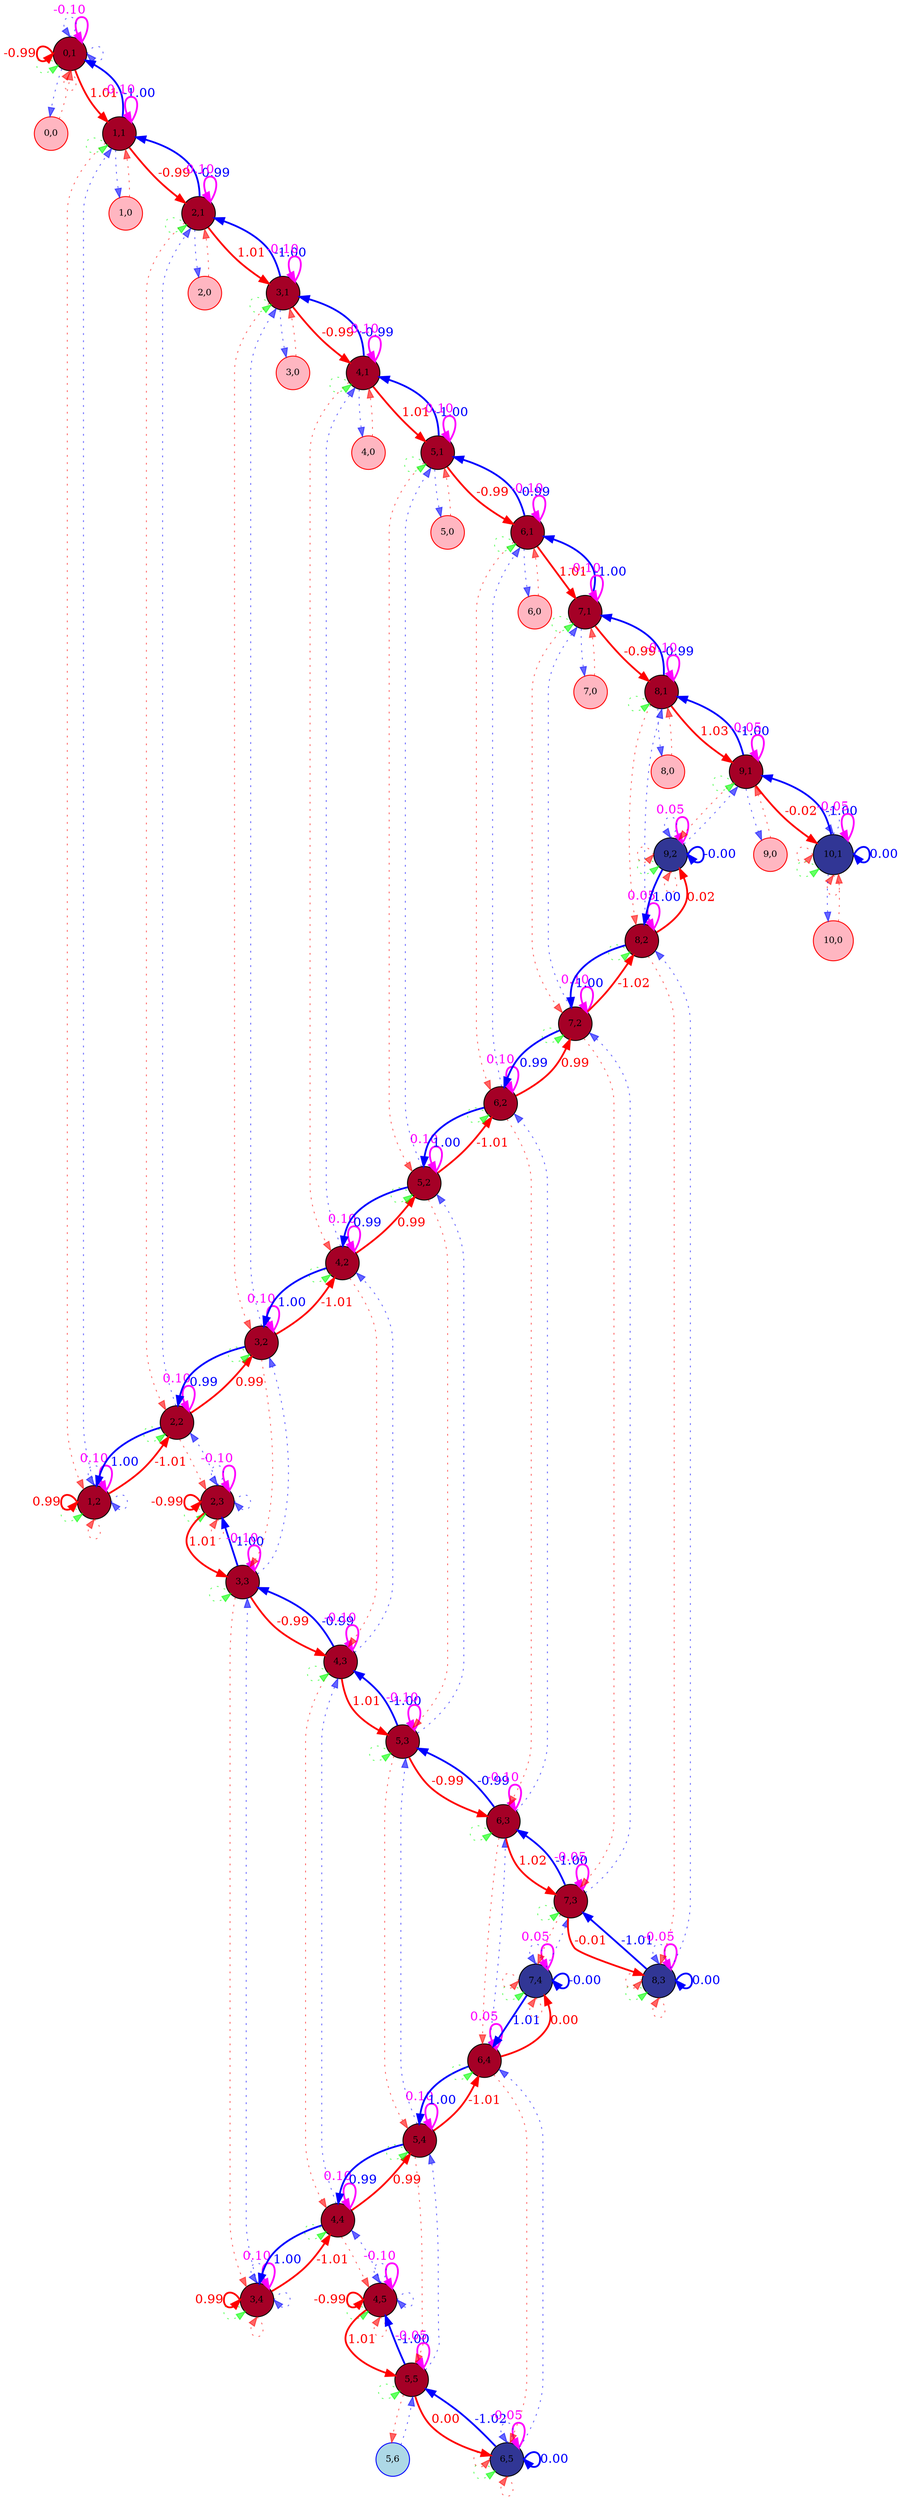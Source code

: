 digraph {
	splines=true
	"0,1" [label="0,1" color=black colorscheme=rdylbu10 fillcolor=1 fontsize=10 pos="0,1!" shape=circle style=filled]
	"0,0" [label="0,0" color=red fillcolor=lightpink fontsize=10 pos="0,0!" shape=circle style=filled]
	"1,2" [label="1,2" color=black colorscheme=rdylbu10 fillcolor=1 fontsize=10 pos="1,2!" shape=circle style=filled]
	"1,1" [label="1,1" color=black colorscheme=rdylbu10 fillcolor=1 fontsize=10 pos="1,1!" shape=circle style=filled]
	"1,0" [label="1,0" color=red fillcolor=lightpink fontsize=10 pos="1,0!" shape=circle style=filled]
	"2,3" [label="2,3" color=black colorscheme=rdylbu10 fillcolor=1 fontsize=10 pos="2,3!" shape=circle style=filled]
	"2,2" [label="2,2" color=black colorscheme=rdylbu10 fillcolor=1 fontsize=10 pos="2,2!" shape=circle style=filled]
	"2,1" [label="2,1" color=black colorscheme=rdylbu10 fillcolor=1 fontsize=10 pos="2,1!" shape=circle style=filled]
	"2,0" [label="2,0" color=red fillcolor=lightpink fontsize=10 pos="2,0!" shape=circle style=filled]
	"3,4" [label="3,4" color=black colorscheme=rdylbu10 fillcolor=1 fontsize=10 pos="3,4!" shape=circle style=filled]
	"3,3" [label="3,3" color=black colorscheme=rdylbu10 fillcolor=1 fontsize=10 pos="3,3!" shape=circle style=filled]
	"3,2" [label="3,2" color=black colorscheme=rdylbu10 fillcolor=1 fontsize=10 pos="3,2!" shape=circle style=filled]
	"3,1" [label="3,1" color=black colorscheme=rdylbu10 fillcolor=1 fontsize=10 pos="3,1!" shape=circle style=filled]
	"3,0" [label="3,0" color=red fillcolor=lightpink fontsize=10 pos="3,0!" shape=circle style=filled]
	"4,5" [label="4,5" color=black colorscheme=rdylbu10 fillcolor=1 fontsize=10 pos="4,5!" shape=circle style=filled]
	"4,4" [label="4,4" color=black colorscheme=rdylbu10 fillcolor=1 fontsize=10 pos="4,4!" shape=circle style=filled]
	"4,3" [label="4,3" color=black colorscheme=rdylbu10 fillcolor=1 fontsize=10 pos="4,3!" shape=circle style=filled]
	"4,2" [label="4,2" color=black colorscheme=rdylbu10 fillcolor=1 fontsize=10 pos="4,2!" shape=circle style=filled]
	"4,1" [label="4,1" color=black colorscheme=rdylbu10 fillcolor=1 fontsize=10 pos="4,1!" shape=circle style=filled]
	"4,0" [label="4,0" color=red fillcolor=lightpink fontsize=10 pos="4,0!" shape=circle style=filled]
	"5,6" [label="5,6" color=blue fillcolor=lightblue fontsize=10 pos="5,6!" shape=circle style=filled]
	"5,5" [label="5,5" color=black colorscheme=rdylbu10 fillcolor=1 fontsize=10 pos="5,5!" shape=circle style=filled]
	"5,4" [label="5,4" color=black colorscheme=rdylbu10 fillcolor=1 fontsize=10 pos="5,4!" shape=circle style=filled]
	"5,3" [label="5,3" color=black colorscheme=rdylbu10 fillcolor=1 fontsize=10 pos="5,3!" shape=circle style=filled]
	"5,2" [label="5,2" color=black colorscheme=rdylbu10 fillcolor=1 fontsize=10 pos="5,2!" shape=circle style=filled]
	"5,1" [label="5,1" color=black colorscheme=rdylbu10 fillcolor=1 fontsize=10 pos="5,1!" shape=circle style=filled]
	"5,0" [label="5,0" color=red fillcolor=lightpink fontsize=10 pos="5,0!" shape=circle style=filled]
	"6,5" [label="6,5" color=black colorscheme=rdylbu10 fillcolor=10 fontsize=10 pos="6,5!" shape=circle style=filled]
	"6,4" [label="6,4" color=black colorscheme=rdylbu10 fillcolor=1 fontsize=10 pos="6,4!" shape=circle style=filled]
	"6,3" [label="6,3" color=black colorscheme=rdylbu10 fillcolor=1 fontsize=10 pos="6,3!" shape=circle style=filled]
	"6,2" [label="6,2" color=black colorscheme=rdylbu10 fillcolor=1 fontsize=10 pos="6,2!" shape=circle style=filled]
	"6,1" [label="6,1" color=black colorscheme=rdylbu10 fillcolor=1 fontsize=10 pos="6,1!" shape=circle style=filled]
	"6,0" [label="6,0" color=red fillcolor=lightpink fontsize=10 pos="6,0!" shape=circle style=filled]
	"7,4" [label="7,4" color=black colorscheme=rdylbu10 fillcolor=10 fontsize=10 pos="7,4!" shape=circle style=filled]
	"7,3" [label="7,3" color=black colorscheme=rdylbu10 fillcolor=1 fontsize=10 pos="7,3!" shape=circle style=filled]
	"7,2" [label="7,2" color=black colorscheme=rdylbu10 fillcolor=1 fontsize=10 pos="7,2!" shape=circle style=filled]
	"7,1" [label="7,1" color=black colorscheme=rdylbu10 fillcolor=1 fontsize=10 pos="7,1!" shape=circle style=filled]
	"7,0" [label="7,0" color=red fillcolor=lightpink fontsize=10 pos="7,0!" shape=circle style=filled]
	"8,3" [label="8,3" color=black colorscheme=rdylbu10 fillcolor=10 fontsize=10 pos="8,3!" shape=circle style=filled]
	"8,2" [label="8,2" color=black colorscheme=rdylbu10 fillcolor=1 fontsize=10 pos="8,2!" shape=circle style=filled]
	"8,1" [label="8,1" color=black colorscheme=rdylbu10 fillcolor=1 fontsize=10 pos="8,1!" shape=circle style=filled]
	"8,0" [label="8,0" color=red fillcolor=lightpink fontsize=10 pos="8,0!" shape=circle style=filled]
	"9,2" [label="9,2" color=black colorscheme=rdylbu10 fillcolor=10 fontsize=10 pos="9,2!" shape=circle style=filled]
	"9,1" [label="9,1" color=black colorscheme=rdylbu10 fillcolor=1 fontsize=10 pos="9,1!" shape=circle style=filled]
	"9,0" [label="9,0" color=red fillcolor=lightpink fontsize=10 pos="9,0!" shape=circle style=filled]
	"10,1" [label="10,1" color=black colorscheme=rdylbu10 fillcolor=10 fontsize=10 pos="10,1!" shape=circle style=filled]
	"10,0" [label="10,0" color=red fillcolor=lightpink fontsize=10 pos="10,0!" shape=circle style=filled]
	"0,1" -> "0,1" [label=-0.10 color="#ff00ff" fontcolor="#ff00ff" headport=ne penwidth=2 style=solid tailport=ne]
	"0,1" -> "0,1" [label="" color="#00ff0099" fontcolor="#00ff0099" headport=sw style=dotted tailport=sw]
	"0,1" -> "0,0" [label="" color="#0000ff99" fontcolor="#0000ff99" style=dotted]
	"0,1" -> "1,1" [label=1.01 color="#ff0000" fontcolor="#ff0000" penwidth=2 style=solid]
	"0,1" -> "0,1" [label="" color="#ff000099" fontcolor="#ff000099" headport=s style=dotted tailport=s]
	"0,1" -> "0,1" [label="" color="#0000ff99" fontcolor="#0000ff99" headport=n style=dotted tailport=n]
	"0,1" -> "0,1" [label="" color="#0000ff99" fontcolor="#0000ff99" headport=e style=dotted tailport=e]
	"0,1" -> "0,1" [label=-0.99 color="#ff0000" fontcolor="#ff0000" headport=w penwidth=2 style=solid tailport=w]
	"0,0" -> "0,1" [label="" color="#ff000099" fontcolor="#ff000099" style=dotted]
	"1,2" -> "1,2" [label=0.10 color="#ff00ff" fontcolor="#ff00ff" headport=ne penwidth=2 style=solid tailport=ne]
	"1,2" -> "1,2" [label="" color="#00ff0099" fontcolor="#00ff0099" headport=sw style=dotted tailport=sw]
	"1,2" -> "1,1" [label="" color="#0000ff99" fontcolor="#0000ff99" style=dotted]
	"1,2" -> "2,2" [label=-1.01 color="#ff0000" fontcolor="#ff0000" penwidth=2 style=solid]
	"1,2" -> "1,2" [label="" color="#ff000099" fontcolor="#ff000099" headport=s style=dotted tailport=s]
	"1,2" -> "1,2" [label="" color="#0000ff99" fontcolor="#0000ff99" headport=n style=dotted tailport=n]
	"1,2" -> "1,2" [label="" color="#0000ff99" fontcolor="#0000ff99" headport=e style=dotted tailport=e]
	"1,2" -> "1,2" [label=0.99 color="#ff0000" fontcolor="#ff0000" headport=w penwidth=2 style=solid tailport=w]
	"1,1" -> "0,1" [label=-1.00 color="#0000ff" fontcolor="#0000ff" penwidth=2 style=solid]
	"1,1" -> "1,2" [label="" color="#ff000099" fontcolor="#ff000099" style=dotted]
	"1,1" -> "1,1" [label=-0.10 color="#ff00ff" fontcolor="#ff00ff" headport=ne penwidth=2 style=solid tailport=ne]
	"1,1" -> "1,1" [label="" color="#00ff0099" fontcolor="#00ff0099" headport=sw style=dotted tailport=sw]
	"1,1" -> "1,0" [label="" color="#0000ff99" fontcolor="#0000ff99" style=dotted]
	"1,1" -> "2,1" [label=-0.99 color="#ff0000" fontcolor="#ff0000" penwidth=2 style=solid]
	"1,0" -> "1,1" [label="" color="#ff000099" fontcolor="#ff000099" style=dotted]
	"2,3" -> "2,3" [label=-0.10 color="#ff00ff" fontcolor="#ff00ff" headport=ne penwidth=2 style=solid tailport=ne]
	"2,3" -> "2,3" [label="" color="#00ff0099" fontcolor="#00ff0099" headport=sw style=dotted tailport=sw]
	"2,3" -> "2,2" [label="" color="#0000ff99" fontcolor="#0000ff99" style=dotted]
	"2,3" -> "3,3" [label=1.01 color="#ff0000" fontcolor="#ff0000" penwidth=2 style=solid]
	"2,3" -> "2,3" [label="" color="#ff000099" fontcolor="#ff000099" headport=s style=dotted tailport=s]
	"2,3" -> "2,3" [label="" color="#0000ff99" fontcolor="#0000ff99" headport=n style=dotted tailport=n]
	"2,3" -> "2,3" [label="" color="#0000ff99" fontcolor="#0000ff99" headport=e style=dotted tailport=e]
	"2,3" -> "2,3" [label=-0.99 color="#ff0000" fontcolor="#ff0000" headport=w penwidth=2 style=solid tailport=w]
	"2,2" -> "1,2" [label=1.00 color="#0000ff" fontcolor="#0000ff" penwidth=2 style=solid]
	"2,2" -> "2,3" [label="" color="#ff000099" fontcolor="#ff000099" style=dotted]
	"2,2" -> "2,2" [label=0.10 color="#ff00ff" fontcolor="#ff00ff" headport=ne penwidth=2 style=solid tailport=ne]
	"2,2" -> "2,2" [label="" color="#00ff0099" fontcolor="#00ff0099" headport=sw style=dotted tailport=sw]
	"2,2" -> "2,1" [label="" color="#0000ff99" fontcolor="#0000ff99" style=dotted]
	"2,2" -> "3,2" [label=0.99 color="#ff0000" fontcolor="#ff0000" penwidth=2 style=solid]
	"2,1" -> "1,1" [label=-0.99 color="#0000ff" fontcolor="#0000ff" penwidth=2 style=solid]
	"2,1" -> "2,2" [label="" color="#ff000099" fontcolor="#ff000099" style=dotted]
	"2,1" -> "2,1" [label=-0.10 color="#ff00ff" fontcolor="#ff00ff" headport=ne penwidth=2 style=solid tailport=ne]
	"2,1" -> "2,1" [label="" color="#00ff0099" fontcolor="#00ff0099" headport=sw style=dotted tailport=sw]
	"2,1" -> "2,0" [label="" color="#0000ff99" fontcolor="#0000ff99" style=dotted]
	"2,1" -> "3,1" [label=1.01 color="#ff0000" fontcolor="#ff0000" penwidth=2 style=solid]
	"2,0" -> "2,1" [label="" color="#ff000099" fontcolor="#ff000099" style=dotted]
	"3,4" -> "3,4" [label=0.10 color="#ff00ff" fontcolor="#ff00ff" headport=ne penwidth=2 style=solid tailport=ne]
	"3,4" -> "3,4" [label="" color="#00ff0099" fontcolor="#00ff0099" headport=sw style=dotted tailport=sw]
	"3,4" -> "3,3" [label="" color="#0000ff99" fontcolor="#0000ff99" style=dotted]
	"3,4" -> "4,4" [label=-1.01 color="#ff0000" fontcolor="#ff0000" penwidth=2 style=solid]
	"3,4" -> "3,4" [label="" color="#ff000099" fontcolor="#ff000099" headport=s style=dotted tailport=s]
	"3,4" -> "3,4" [label="" color="#0000ff99" fontcolor="#0000ff99" headport=n style=dotted tailport=n]
	"3,4" -> "3,4" [label="" color="#0000ff99" fontcolor="#0000ff99" headport=e style=dotted tailport=e]
	"3,4" -> "3,4" [label=0.99 color="#ff0000" fontcolor="#ff0000" headport=w penwidth=2 style=solid tailport=w]
	"3,3" -> "2,3" [label=-1.00 color="#0000ff" fontcolor="#0000ff" penwidth=2 style=solid]
	"3,3" -> "3,4" [label="" color="#ff000099" fontcolor="#ff000099" style=dotted]
	"3,3" -> "3,3" [label=-0.10 color="#ff00ff" fontcolor="#ff00ff" headport=ne penwidth=2 style=solid tailport=ne]
	"3,3" -> "3,3" [label="" color="#00ff0099" fontcolor="#00ff0099" headport=sw style=dotted tailport=sw]
	"3,3" -> "3,2" [label="" color="#0000ff99" fontcolor="#0000ff99" style=dotted]
	"3,3" -> "4,3" [label=-0.99 color="#ff0000" fontcolor="#ff0000" penwidth=2 style=solid]
	"3,2" -> "2,2" [label=0.99 color="#0000ff" fontcolor="#0000ff" penwidth=2 style=solid]
	"3,2" -> "3,3" [label="" color="#ff000099" fontcolor="#ff000099" style=dotted]
	"3,2" -> "3,2" [label=0.10 color="#ff00ff" fontcolor="#ff00ff" headport=ne penwidth=2 style=solid tailport=ne]
	"3,2" -> "3,2" [label="" color="#00ff0099" fontcolor="#00ff0099" headport=sw style=dotted tailport=sw]
	"3,2" -> "3,1" [label="" color="#0000ff99" fontcolor="#0000ff99" style=dotted]
	"3,2" -> "4,2" [label=-1.01 color="#ff0000" fontcolor="#ff0000" penwidth=2 style=solid]
	"3,1" -> "2,1" [label=-1.00 color="#0000ff" fontcolor="#0000ff" penwidth=2 style=solid]
	"3,1" -> "3,2" [label="" color="#ff000099" fontcolor="#ff000099" style=dotted]
	"3,1" -> "3,1" [label=-0.10 color="#ff00ff" fontcolor="#ff00ff" headport=ne penwidth=2 style=solid tailport=ne]
	"3,1" -> "3,1" [label="" color="#00ff0099" fontcolor="#00ff0099" headport=sw style=dotted tailport=sw]
	"3,1" -> "3,0" [label="" color="#0000ff99" fontcolor="#0000ff99" style=dotted]
	"3,1" -> "4,1" [label=-0.99 color="#ff0000" fontcolor="#ff0000" penwidth=2 style=solid]
	"3,0" -> "3,1" [label="" color="#ff000099" fontcolor="#ff000099" style=dotted]
	"4,5" -> "4,5" [label=-0.10 color="#ff00ff" fontcolor="#ff00ff" headport=ne penwidth=2 style=solid tailport=ne]
	"4,5" -> "4,5" [label="" color="#00ff0099" fontcolor="#00ff0099" headport=sw style=dotted tailport=sw]
	"4,5" -> "4,4" [label="" color="#0000ff99" fontcolor="#0000ff99" style=dotted]
	"4,5" -> "5,5" [label=1.01 color="#ff0000" fontcolor="#ff0000" penwidth=2 style=solid]
	"4,5" -> "4,5" [label="" color="#ff000099" fontcolor="#ff000099" headport=s style=dotted tailport=s]
	"4,5" -> "4,5" [label="" color="#0000ff99" fontcolor="#0000ff99" headport=n style=dotted tailport=n]
	"4,5" -> "4,5" [label="" color="#0000ff99" fontcolor="#0000ff99" headport=e style=dotted tailport=e]
	"4,5" -> "4,5" [label=-0.99 color="#ff0000" fontcolor="#ff0000" headport=w penwidth=2 style=solid tailport=w]
	"4,4" -> "3,4" [label=1.00 color="#0000ff" fontcolor="#0000ff" penwidth=2 style=solid]
	"4,4" -> "4,5" [label="" color="#ff000099" fontcolor="#ff000099" style=dotted]
	"4,4" -> "4,4" [label=0.10 color="#ff00ff" fontcolor="#ff00ff" headport=ne penwidth=2 style=solid tailport=ne]
	"4,4" -> "4,4" [label="" color="#00ff0099" fontcolor="#00ff0099" headport=sw style=dotted tailport=sw]
	"4,4" -> "4,3" [label="" color="#0000ff99" fontcolor="#0000ff99" style=dotted]
	"4,4" -> "5,4" [label=0.99 color="#ff0000" fontcolor="#ff0000" penwidth=2 style=solid]
	"4,3" -> "3,3" [label=-0.99 color="#0000ff" fontcolor="#0000ff" penwidth=2 style=solid]
	"4,3" -> "4,4" [label="" color="#ff000099" fontcolor="#ff000099" style=dotted]
	"4,3" -> "4,3" [label=-0.10 color="#ff00ff" fontcolor="#ff00ff" headport=ne penwidth=2 style=solid tailport=ne]
	"4,3" -> "4,3" [label="" color="#00ff0099" fontcolor="#00ff0099" headport=sw style=dotted tailport=sw]
	"4,3" -> "4,2" [label="" color="#0000ff99" fontcolor="#0000ff99" style=dotted]
	"4,3" -> "5,3" [label=1.01 color="#ff0000" fontcolor="#ff0000" penwidth=2 style=solid]
	"4,2" -> "3,2" [label=1.00 color="#0000ff" fontcolor="#0000ff" penwidth=2 style=solid]
	"4,2" -> "4,3" [label="" color="#ff000099" fontcolor="#ff000099" style=dotted]
	"4,2" -> "4,2" [label=0.10 color="#ff00ff" fontcolor="#ff00ff" headport=ne penwidth=2 style=solid tailport=ne]
	"4,2" -> "4,2" [label="" color="#00ff0099" fontcolor="#00ff0099" headport=sw style=dotted tailport=sw]
	"4,2" -> "4,1" [label="" color="#0000ff99" fontcolor="#0000ff99" style=dotted]
	"4,2" -> "5,2" [label=0.99 color="#ff0000" fontcolor="#ff0000" penwidth=2 style=solid]
	"4,1" -> "3,1" [label=-0.99 color="#0000ff" fontcolor="#0000ff" penwidth=2 style=solid]
	"4,1" -> "4,2" [label="" color="#ff000099" fontcolor="#ff000099" style=dotted]
	"4,1" -> "4,1" [label=-0.10 color="#ff00ff" fontcolor="#ff00ff" headport=ne penwidth=2 style=solid tailport=ne]
	"4,1" -> "4,1" [label="" color="#00ff0099" fontcolor="#00ff0099" headport=sw style=dotted tailport=sw]
	"4,1" -> "4,0" [label="" color="#0000ff99" fontcolor="#0000ff99" style=dotted]
	"4,1" -> "5,1" [label=1.01 color="#ff0000" fontcolor="#ff0000" penwidth=2 style=solid]
	"4,0" -> "4,1" [label="" color="#ff000099" fontcolor="#ff000099" style=dotted]
	"5,6" -> "5,5" [label="" color="#0000ff99" fontcolor="#0000ff99" style=dotted]
	"5,5" -> "4,5" [label=-1.00 color="#0000ff" fontcolor="#0000ff" penwidth=2 style=solid]
	"5,5" -> "5,6" [label="" color="#ff000099" fontcolor="#ff000099" style=dotted]
	"5,5" -> "5,5" [label=-0.05 color="#ff00ff" fontcolor="#ff00ff" headport=ne penwidth=2 style=solid tailport=ne]
	"5,5" -> "5,5" [label="" color="#00ff0099" fontcolor="#00ff0099" headport=sw style=dotted tailport=sw]
	"5,5" -> "5,4" [label="" color="#0000ff99" fontcolor="#0000ff99" style=dotted]
	"5,5" -> "6,5" [label=0.00 color="#ff0000" fontcolor="#ff0000" penwidth=2 style=solid]
	"5,4" -> "4,4" [label=0.99 color="#0000ff" fontcolor="#0000ff" penwidth=2 style=solid]
	"5,4" -> "5,5" [label="" color="#ff000099" fontcolor="#ff000099" style=dotted]
	"5,4" -> "5,4" [label=0.10 color="#ff00ff" fontcolor="#ff00ff" headport=ne penwidth=2 style=solid tailport=ne]
	"5,4" -> "5,4" [label="" color="#00ff0099" fontcolor="#00ff0099" headport=sw style=dotted tailport=sw]
	"5,4" -> "5,3" [label="" color="#0000ff99" fontcolor="#0000ff99" style=dotted]
	"5,4" -> "6,4" [label=-1.01 color="#ff0000" fontcolor="#ff0000" penwidth=2 style=solid]
	"5,3" -> "4,3" [label=-1.00 color="#0000ff" fontcolor="#0000ff" penwidth=2 style=solid]
	"5,3" -> "5,4" [label="" color="#ff000099" fontcolor="#ff000099" style=dotted]
	"5,3" -> "5,3" [label=-0.10 color="#ff00ff" fontcolor="#ff00ff" headport=ne penwidth=2 style=solid tailport=ne]
	"5,3" -> "5,3" [label="" color="#00ff0099" fontcolor="#00ff0099" headport=sw style=dotted tailport=sw]
	"5,3" -> "5,2" [label="" color="#0000ff99" fontcolor="#0000ff99" style=dotted]
	"5,3" -> "6,3" [label=-0.99 color="#ff0000" fontcolor="#ff0000" penwidth=2 style=solid]
	"5,2" -> "4,2" [label=0.99 color="#0000ff" fontcolor="#0000ff" penwidth=2 style=solid]
	"5,2" -> "5,3" [label="" color="#ff000099" fontcolor="#ff000099" style=dotted]
	"5,2" -> "5,2" [label=0.10 color="#ff00ff" fontcolor="#ff00ff" headport=ne penwidth=2 style=solid tailport=ne]
	"5,2" -> "5,2" [label="" color="#00ff0099" fontcolor="#00ff0099" headport=sw style=dotted tailport=sw]
	"5,2" -> "5,1" [label="" color="#0000ff99" fontcolor="#0000ff99" style=dotted]
	"5,2" -> "6,2" [label=-1.01 color="#ff0000" fontcolor="#ff0000" penwidth=2 style=solid]
	"5,1" -> "4,1" [label=-1.00 color="#0000ff" fontcolor="#0000ff" penwidth=2 style=solid]
	"5,1" -> "5,2" [label="" color="#ff000099" fontcolor="#ff000099" style=dotted]
	"5,1" -> "5,1" [label=-0.10 color="#ff00ff" fontcolor="#ff00ff" headport=ne penwidth=2 style=solid tailport=ne]
	"5,1" -> "5,1" [label="" color="#00ff0099" fontcolor="#00ff0099" headport=sw style=dotted tailport=sw]
	"5,1" -> "5,0" [label="" color="#0000ff99" fontcolor="#0000ff99" style=dotted]
	"5,1" -> "6,1" [label=-0.99 color="#ff0000" fontcolor="#ff0000" penwidth=2 style=solid]
	"5,0" -> "5,1" [label="" color="#ff000099" fontcolor="#ff000099" style=dotted]
	"6,5" -> "5,5" [label=-1.02 color="#0000ff" fontcolor="#0000ff" penwidth=2 style=solid]
	"6,5" -> "6,5" [label=-0.05 color="#ff00ff" fontcolor="#ff00ff" headport=ne penwidth=2 style=solid tailport=ne]
	"6,5" -> "6,5" [label="" color="#00ff0099" fontcolor="#00ff0099" headport=sw style=dotted tailport=sw]
	"6,5" -> "6,4" [label="" color="#0000ff99" fontcolor="#0000ff99" style=dotted]
	"6,5" -> "6,5" [label="" color="#ff000099" fontcolor="#ff000099" headport=s style=dotted tailport=s]
	"6,5" -> "6,5" [label="" color="#0000ff99" fontcolor="#0000ff99" headport=n style=dotted tailport=n]
	"6,5" -> "6,5" [label="" color="#ff000099" fontcolor="#ff000099" headport=w style=dotted tailport=w]
	"6,5" -> "6,5" [label=0.00 color="#0000ff" fontcolor="#0000ff" headport=e penwidth=2 style=solid tailport=e]
	"6,4" -> "5,4" [label=1.00 color="#0000ff" fontcolor="#0000ff" penwidth=2 style=solid]
	"6,4" -> "6,5" [label="" color="#ff000099" fontcolor="#ff000099" style=dotted]
	"6,4" -> "6,4" [label=0.05 color="#ff00ff" fontcolor="#ff00ff" headport=ne penwidth=2 style=solid tailport=ne]
	"6,4" -> "6,4" [label="" color="#00ff0099" fontcolor="#00ff0099" headport=sw style=dotted tailport=sw]
	"6,4" -> "6,3" [label="" color="#0000ff99" fontcolor="#0000ff99" style=dotted]
	"6,4" -> "7,4" [label=0.00 color="#ff0000" fontcolor="#ff0000" penwidth=2 style=solid]
	"6,3" -> "5,3" [label=-0.99 color="#0000ff" fontcolor="#0000ff" penwidth=2 style=solid]
	"6,3" -> "6,4" [label="" color="#ff000099" fontcolor="#ff000099" style=dotted]
	"6,3" -> "6,3" [label=-0.10 color="#ff00ff" fontcolor="#ff00ff" headport=ne penwidth=2 style=solid tailport=ne]
	"6,3" -> "6,3" [label="" color="#00ff0099" fontcolor="#00ff0099" headport=sw style=dotted tailport=sw]
	"6,3" -> "6,2" [label="" color="#0000ff99" fontcolor="#0000ff99" style=dotted]
	"6,3" -> "7,3" [label=1.02 color="#ff0000" fontcolor="#ff0000" penwidth=2 style=solid]
	"6,2" -> "5,2" [label=1.00 color="#0000ff" fontcolor="#0000ff" penwidth=2 style=solid]
	"6,2" -> "6,3" [label="" color="#ff000099" fontcolor="#ff000099" style=dotted]
	"6,2" -> "6,2" [label=0.10 color="#ff00ff" fontcolor="#ff00ff" headport=ne penwidth=2 style=solid tailport=ne]
	"6,2" -> "6,2" [label="" color="#00ff0099" fontcolor="#00ff0099" headport=sw style=dotted tailport=sw]
	"6,2" -> "6,1" [label="" color="#0000ff99" fontcolor="#0000ff99" style=dotted]
	"6,2" -> "7,2" [label=0.99 color="#ff0000" fontcolor="#ff0000" penwidth=2 style=solid]
	"6,1" -> "5,1" [label=-0.99 color="#0000ff" fontcolor="#0000ff" penwidth=2 style=solid]
	"6,1" -> "6,2" [label="" color="#ff000099" fontcolor="#ff000099" style=dotted]
	"6,1" -> "6,1" [label=-0.10 color="#ff00ff" fontcolor="#ff00ff" headport=ne penwidth=2 style=solid tailport=ne]
	"6,1" -> "6,1" [label="" color="#00ff0099" fontcolor="#00ff0099" headport=sw style=dotted tailport=sw]
	"6,1" -> "6,0" [label="" color="#0000ff99" fontcolor="#0000ff99" style=dotted]
	"6,1" -> "7,1" [label=1.01 color="#ff0000" fontcolor="#ff0000" penwidth=2 style=solid]
	"6,0" -> "6,1" [label="" color="#ff000099" fontcolor="#ff000099" style=dotted]
	"7,4" -> "6,4" [label=1.01 color="#0000ff" fontcolor="#0000ff" penwidth=2 style=solid]
	"7,4" -> "7,4" [label=0.05 color="#ff00ff" fontcolor="#ff00ff" headport=ne penwidth=2 style=solid tailport=ne]
	"7,4" -> "7,4" [label="" color="#00ff0099" fontcolor="#00ff0099" headport=sw style=dotted tailport=sw]
	"7,4" -> "7,3" [label="" color="#0000ff99" fontcolor="#0000ff99" style=dotted]
	"7,4" -> "7,4" [label="" color="#ff000099" fontcolor="#ff000099" headport=s style=dotted tailport=s]
	"7,4" -> "7,4" [label="" color="#0000ff99" fontcolor="#0000ff99" headport=n style=dotted tailport=n]
	"7,4" -> "7,4" [label="" color="#ff000099" fontcolor="#ff000099" headport=w style=dotted tailport=w]
	"7,4" -> "7,4" [label=-0.00 color="#0000ff" fontcolor="#0000ff" headport=e penwidth=2 style=solid tailport=e]
	"7,3" -> "6,3" [label=-1.00 color="#0000ff" fontcolor="#0000ff" penwidth=2 style=solid]
	"7,3" -> "7,4" [label="" color="#ff000099" fontcolor="#ff000099" style=dotted]
	"7,3" -> "7,3" [label=-0.05 color="#ff00ff" fontcolor="#ff00ff" headport=ne penwidth=2 style=solid tailport=ne]
	"7,3" -> "7,3" [label="" color="#00ff0099" fontcolor="#00ff0099" headport=sw style=dotted tailport=sw]
	"7,3" -> "7,2" [label="" color="#0000ff99" fontcolor="#0000ff99" style=dotted]
	"7,3" -> "8,3" [label=-0.01 color="#ff0000" fontcolor="#ff0000" penwidth=2 style=solid]
	"7,2" -> "6,2" [label=0.99 color="#0000ff" fontcolor="#0000ff" penwidth=2 style=solid]
	"7,2" -> "7,3" [label="" color="#ff000099" fontcolor="#ff000099" style=dotted]
	"7,2" -> "7,2" [label=0.10 color="#ff00ff" fontcolor="#ff00ff" headport=ne penwidth=2 style=solid tailport=ne]
	"7,2" -> "7,2" [label="" color="#00ff0099" fontcolor="#00ff0099" headport=sw style=dotted tailport=sw]
	"7,2" -> "7,1" [label="" color="#0000ff99" fontcolor="#0000ff99" style=dotted]
	"7,2" -> "8,2" [label=-1.02 color="#ff0000" fontcolor="#ff0000" penwidth=2 style=solid]
	"7,1" -> "6,1" [label=-1.00 color="#0000ff" fontcolor="#0000ff" penwidth=2 style=solid]
	"7,1" -> "7,2" [label="" color="#ff000099" fontcolor="#ff000099" style=dotted]
	"7,1" -> "7,1" [label=-0.10 color="#ff00ff" fontcolor="#ff00ff" headport=ne penwidth=2 style=solid tailport=ne]
	"7,1" -> "7,1" [label="" color="#00ff0099" fontcolor="#00ff0099" headport=sw style=dotted tailport=sw]
	"7,1" -> "7,0" [label="" color="#0000ff99" fontcolor="#0000ff99" style=dotted]
	"7,1" -> "8,1" [label=-0.99 color="#ff0000" fontcolor="#ff0000" penwidth=2 style=solid]
	"7,0" -> "7,1" [label="" color="#ff000099" fontcolor="#ff000099" style=dotted]
	"8,3" -> "7,3" [label=-1.01 color="#0000ff" fontcolor="#0000ff" penwidth=2 style=solid]
	"8,3" -> "8,3" [label=-0.05 color="#ff00ff" fontcolor="#ff00ff" headport=ne penwidth=2 style=solid tailport=ne]
	"8,3" -> "8,3" [label="" color="#00ff0099" fontcolor="#00ff0099" headport=sw style=dotted tailport=sw]
	"8,3" -> "8,2" [label="" color="#0000ff99" fontcolor="#0000ff99" style=dotted]
	"8,3" -> "8,3" [label="" color="#ff000099" fontcolor="#ff000099" headport=s style=dotted tailport=s]
	"8,3" -> "8,3" [label="" color="#0000ff99" fontcolor="#0000ff99" headport=n style=dotted tailport=n]
	"8,3" -> "8,3" [label="" color="#ff000099" fontcolor="#ff000099" headport=w style=dotted tailport=w]
	"8,3" -> "8,3" [label=0.00 color="#0000ff" fontcolor="#0000ff" headport=e penwidth=2 style=solid tailport=e]
	"8,2" -> "7,2" [label=1.00 color="#0000ff" fontcolor="#0000ff" penwidth=2 style=solid]
	"8,2" -> "8,3" [label="" color="#ff000099" fontcolor="#ff000099" style=dotted]
	"8,2" -> "8,2" [label=0.05 color="#ff00ff" fontcolor="#ff00ff" headport=ne penwidth=2 style=solid tailport=ne]
	"8,2" -> "8,2" [label="" color="#00ff0099" fontcolor="#00ff0099" headport=sw style=dotted tailport=sw]
	"8,2" -> "8,1" [label="" color="#0000ff99" fontcolor="#0000ff99" style=dotted]
	"8,2" -> "9,2" [label=0.02 color="#ff0000" fontcolor="#ff0000" penwidth=2 style=solid]
	"8,1" -> "7,1" [label=-0.99 color="#0000ff" fontcolor="#0000ff" penwidth=2 style=solid]
	"8,1" -> "8,2" [label="" color="#ff000099" fontcolor="#ff000099" style=dotted]
	"8,1" -> "8,1" [label=-0.10 color="#ff00ff" fontcolor="#ff00ff" headport=ne penwidth=2 style=solid tailport=ne]
	"8,1" -> "8,1" [label="" color="#00ff0099" fontcolor="#00ff0099" headport=sw style=dotted tailport=sw]
	"8,1" -> "8,0" [label="" color="#0000ff99" fontcolor="#0000ff99" style=dotted]
	"8,1" -> "9,1" [label=1.03 color="#ff0000" fontcolor="#ff0000" penwidth=2 style=solid]
	"8,0" -> "8,1" [label="" color="#ff000099" fontcolor="#ff000099" style=dotted]
	"9,2" -> "8,2" [label=1.00 color="#0000ff" fontcolor="#0000ff" penwidth=2 style=solid]
	"9,2" -> "9,2" [label=0.05 color="#ff00ff" fontcolor="#ff00ff" headport=ne penwidth=2 style=solid tailport=ne]
	"9,2" -> "9,2" [label="" color="#00ff0099" fontcolor="#00ff0099" headport=sw style=dotted tailport=sw]
	"9,2" -> "9,1" [label="" color="#0000ff99" fontcolor="#0000ff99" style=dotted]
	"9,2" -> "9,2" [label="" color="#ff000099" fontcolor="#ff000099" headport=s style=dotted tailport=s]
	"9,2" -> "9,2" [label="" color="#0000ff99" fontcolor="#0000ff99" headport=n style=dotted tailport=n]
	"9,2" -> "9,2" [label="" color="#ff000099" fontcolor="#ff000099" headport=w style=dotted tailport=w]
	"9,2" -> "9,2" [label=-0.00 color="#0000ff" fontcolor="#0000ff" headport=e penwidth=2 style=solid tailport=e]
	"9,1" -> "8,1" [label=-1.00 color="#0000ff" fontcolor="#0000ff" penwidth=2 style=solid]
	"9,1" -> "9,2" [label="" color="#ff000099" fontcolor="#ff000099" style=dotted]
	"9,1" -> "9,1" [label=-0.05 color="#ff00ff" fontcolor="#ff00ff" headport=ne penwidth=2 style=solid tailport=ne]
	"9,1" -> "9,1" [label="" color="#00ff0099" fontcolor="#00ff0099" headport=sw style=dotted tailport=sw]
	"9,1" -> "9,0" [label="" color="#0000ff99" fontcolor="#0000ff99" style=dotted]
	"9,1" -> "10,1" [label=-0.02 color="#ff0000" fontcolor="#ff0000" penwidth=2 style=solid]
	"9,0" -> "9,1" [label="" color="#ff000099" fontcolor="#ff000099" style=dotted]
	"10,1" -> "9,1" [label=-1.00 color="#0000ff" fontcolor="#0000ff" penwidth=2 style=solid]
	"10,1" -> "10,1" [label=-0.05 color="#ff00ff" fontcolor="#ff00ff" headport=ne penwidth=2 style=solid tailport=ne]
	"10,1" -> "10,1" [label="" color="#00ff0099" fontcolor="#00ff0099" headport=sw style=dotted tailport=sw]
	"10,1" -> "10,0" [label="" color="#0000ff99" fontcolor="#0000ff99" style=dotted]
	"10,1" -> "10,1" [label="" color="#ff000099" fontcolor="#ff000099" headport=s style=dotted tailport=s]
	"10,1" -> "10,1" [label="" color="#0000ff99" fontcolor="#0000ff99" headport=n style=dotted tailport=n]
	"10,1" -> "10,1" [label="" color="#ff000099" fontcolor="#ff000099" headport=w style=dotted tailport=w]
	"10,1" -> "10,1" [label=0.00 color="#0000ff" fontcolor="#0000ff" headport=e penwidth=2 style=solid tailport=e]
	"10,0" -> "10,1" [label="" color="#ff000099" fontcolor="#ff000099" style=dotted]
}

